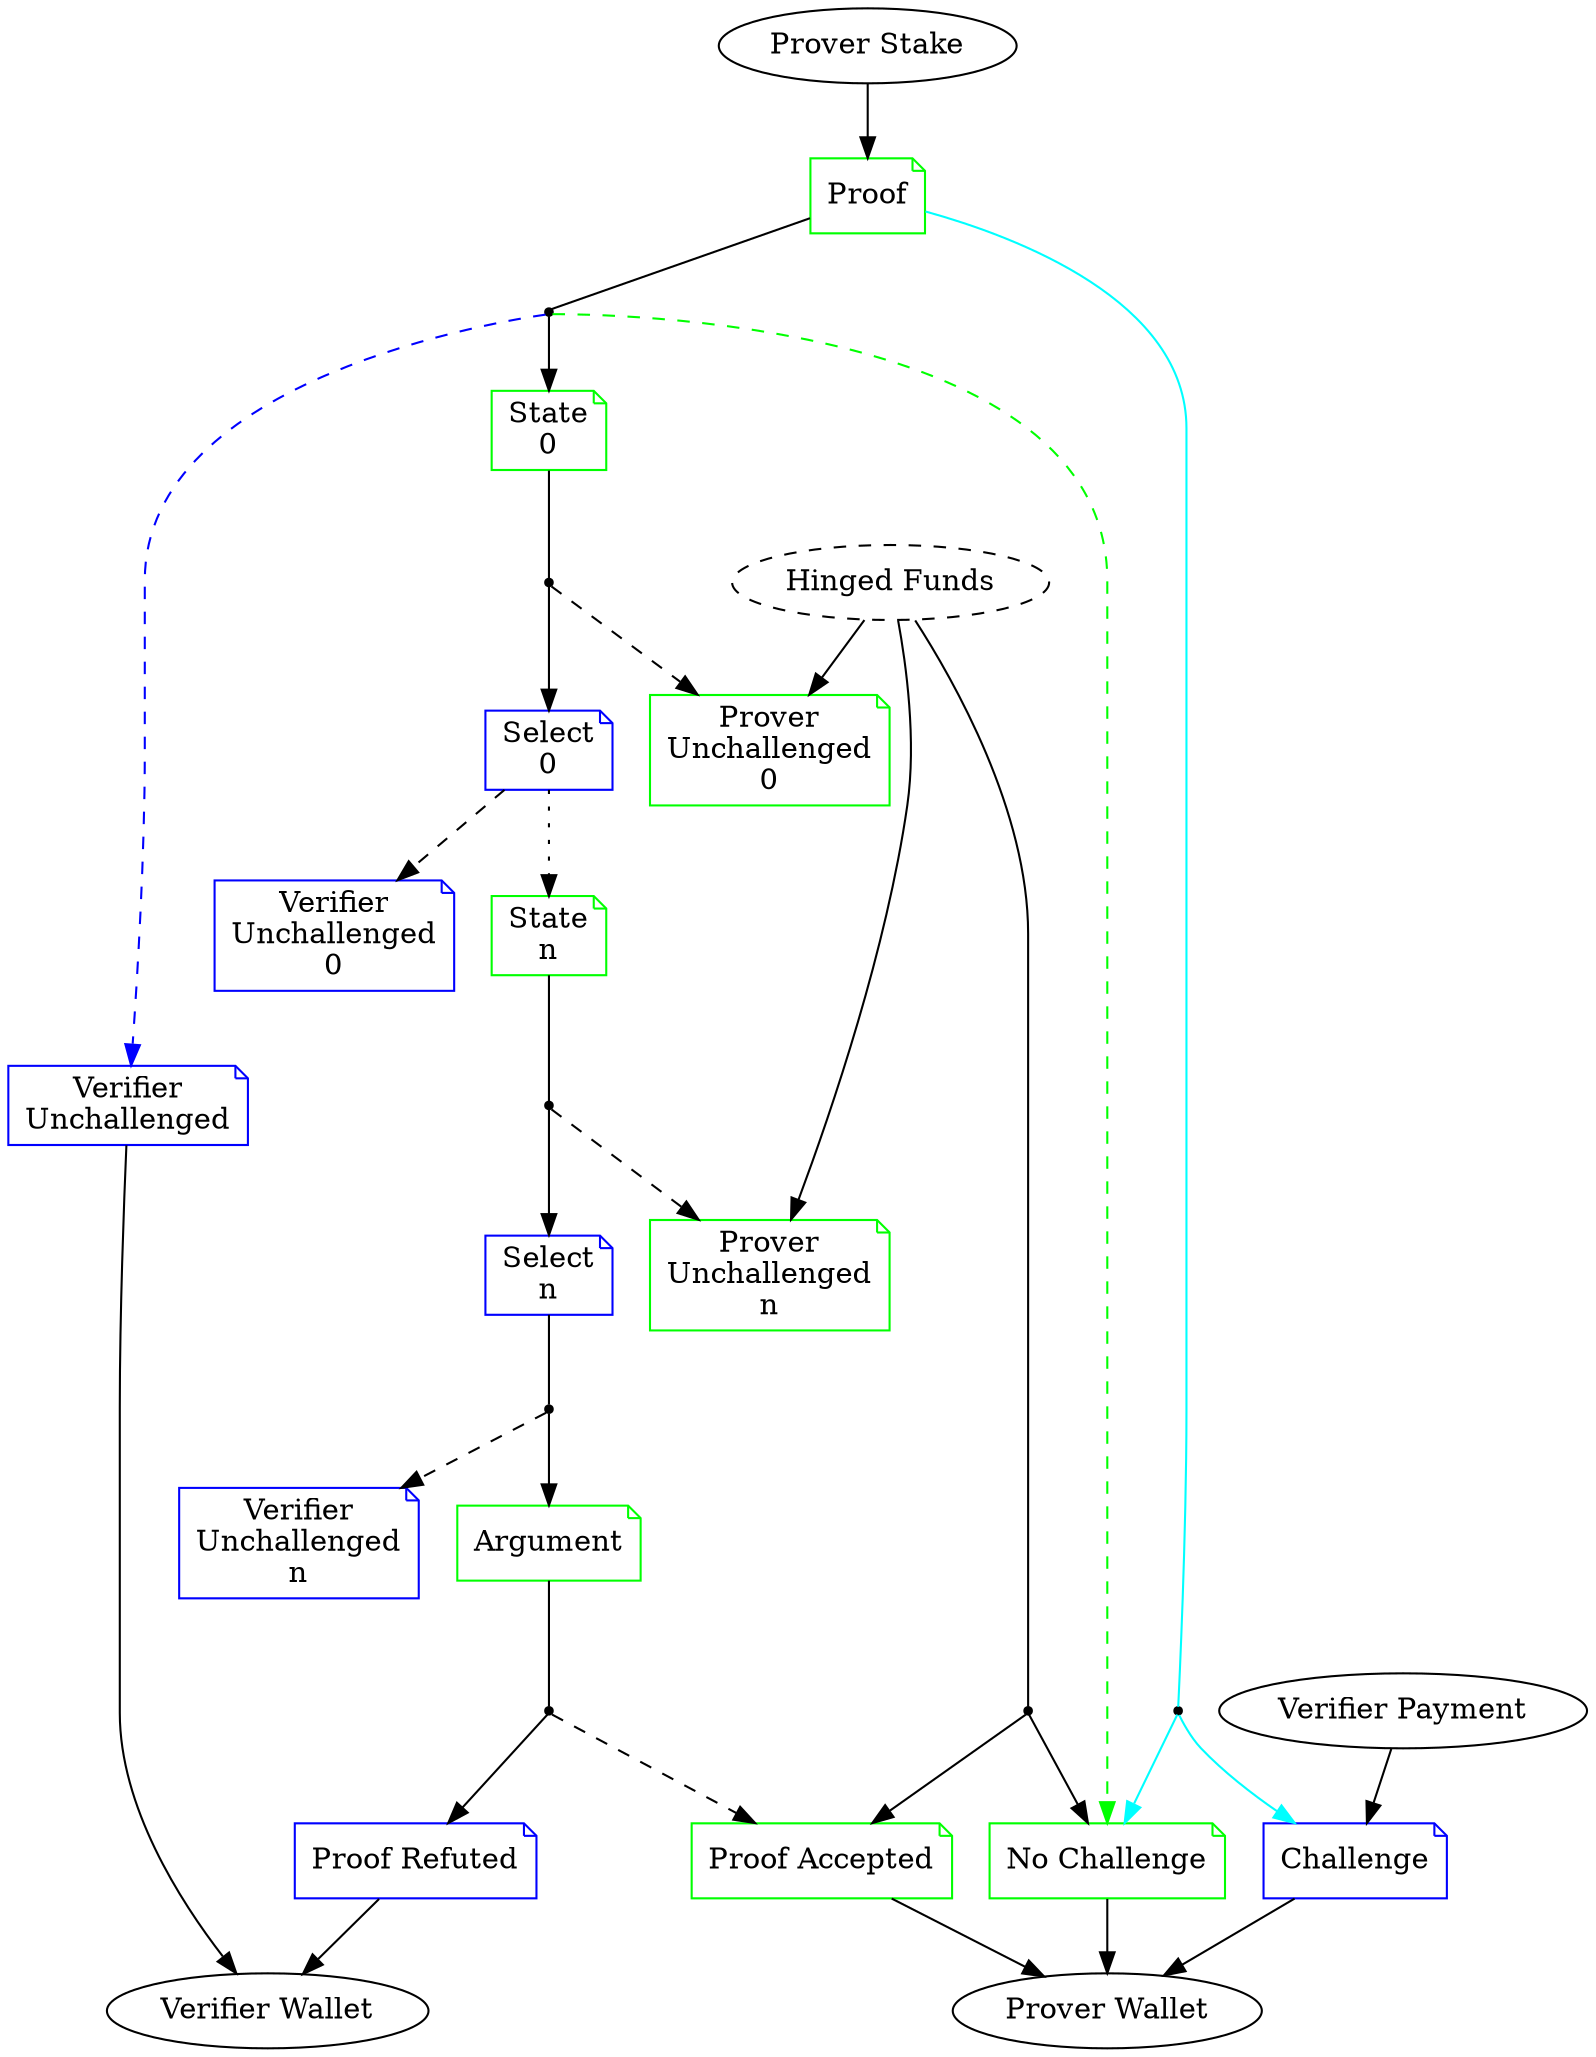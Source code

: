 digraph BitSnark {
    /* Styling. */
    {node [shape=oval]
        prover_stake [label="Prover Stake"]
        verifier_payment [label="Verifier Payment"]
        prover_wallet [label="Prover Wallet"]
        verifier_wallet [label="Verifier Wallet"]
        hinged_funds [label="Hinged Funds";style=dashed]
    }
    {node [shape=note; color=green]
        proof [label="Proof"]
        no_challenge [label="No Challenge"]
        proof_accepted [label="Proof Accepted"]
        state_0 [label="State\n0"]
        state_n [label="State\nn"]
        prover_unchallenged_0 [label="Prover\nUnchallenged\n0"]
        prover_unchallenged_n [label="Prover\nUnchallenged\nn"]
        argument [label="Argument"]
    }
    {node [shape=note;color=blue]
        challenge [label="Challenge"]
        verifier_unchallenged [label="Verifier\nUnchallenged"]
        select_0 [label="Select\n0"]
        select_n [label="Select\nn"]
        verifier_unchallenged_0 [label="Verifier\nUnchallenged\n0"]
        verifier_unchallenged_n [label="Verifier\nUnchallenged\nn"]
        proof_refuted [label="Proof Refuted"]
    }
    {node [shape=point] o0 o1 o2 o3 o4 o5 o6}

    /* Main Flow. */
    o0 -> {no_challenge; proof_accepted} -> prover_wallet [weight=5]
    prover_stake -> proof
    proof -> o1 [arrowhead=none]
    proof -> o2 [arrowhead=none; color=cyan]
    o2 -> {no_challenge; challenge} [color=cyan]
    o1 -> no_challenge [style=dashed; color=green]
    verifier_payment -> challenge -> prover_wallet
    o1 -> verifier_unchallenged [style=dashed; color=blue]
    verifier_unchallenged -> verifier_wallet [weight=1]

    /* Contention Bisection. */
    o1 -> state_0 [weight=5]
    state_0 -> o3 [arrowhead=none; weight=2]
    o3 -> select_0 [weight=5]
    o3 -> prover_unchallenged_0 [style=dashed;weight=2]
    select_0 -> verifier_unchallenged_0 [style=dashed]
    select_0 -> state_n [style=dotted; weight=5]
    state_n -> o4 [arrowhead=none; weight=5]
    o4 -> select_n [weight=5]
    o4 -> prover_unchallenged_n [style=dashed]
    select_n -> o5 [arrowhead=none; weight=5]
    o5 -> argument [weight=5]
    o5 -> verifier_unchallenged_n [style=dashed]

    /* Contention Resolution. */
    hinged_funds -> o0 [arrowhead=none]
    hinged_funds -> {prover_unchallenged_0 prover_unchallenged_n} [weight=0]
    argument -> o6  [arrowhead=none]
    o6 -> proof_refuted
    o6 -> proof_accepted [style=dashed]
    proof_refuted -> verifier_wallet
}


